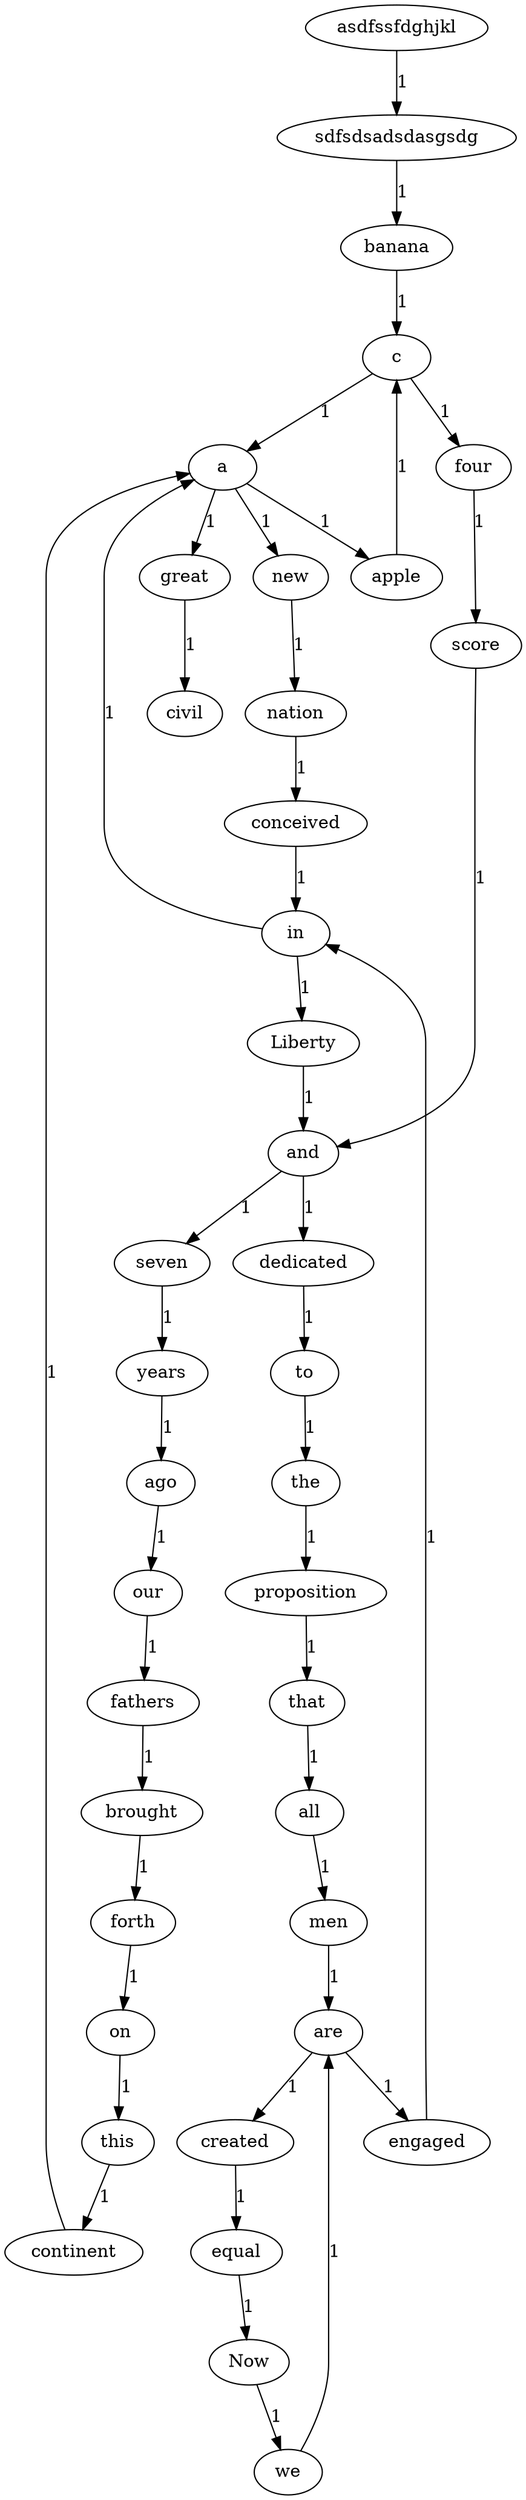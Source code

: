 digraph dirGraph{
	asdfssfdghjkl;
	sdfsdsadsdasgsdg;
	banana;
	c;
	a;
	apple;
	c;
	four;
	score;
	and;
	seven;
	years;
	ago;
	our;
	fathers;
	brought;
	forth;
	on;
	this;
	continent;
	a;
	new;
	nation;
	conceived;
	in;
	Liberty;
	and;
	dedicated;
	to;
	the;
	proposition;
	that;
	all;
	men;
	are;
	created;
	equal;
	Now;
	we;
	are;
	engaged;
	in;
	a;
	great;
	civil;
	continent->a[label="1"];
	engaged->in[label="1"];
	fathers->brought[label="1"];
	brought->forth[label="1"];
	nation->conceived[label="1"];
	conceived->in[label="1"];
	ago->our[label="1"];
	seven->years[label="1"];
	sdfsdsadsdasgsdg->banana[label="1"];
	Liberty->and[label="1"];
	our->fathers[label="1"];
	years->ago[label="1"];
	we->are[label="1"];
	apple->c[label="1"];
	score->and[label="1"];
	that->all[label="1"];
	asdfssfdghjkl->sdfsdsadsdasgsdg[label="1"];
	are->engaged[label="1"];
	are->created[label="1"];
	four->score[label="1"];
	and->seven[label="1"];
	and->dedicated[label="1"];
	proposition->that[label="1"];
	men->are[label="1"];
	on->this[label="1"];
	banana->c[label="1"];
	all->men[label="1"];
	a->apple[label="1"];
	a->new[label="1"];
	a->great[label="1"];
	new->nation[label="1"];
	dedicated->to[label="1"];
	c->four[label="1"];
	c->a[label="1"];
	in->Liberty[label="1"];
	in->a[label="1"];
	created->equal[label="1"];
	this->continent[label="1"];
	forth->on[label="1"];
	great->civil[label="1"];
	the->proposition[label="1"];
	equal->Now[label="1"];
	Now->we[label="1"];
	to->the[label="1"];
}